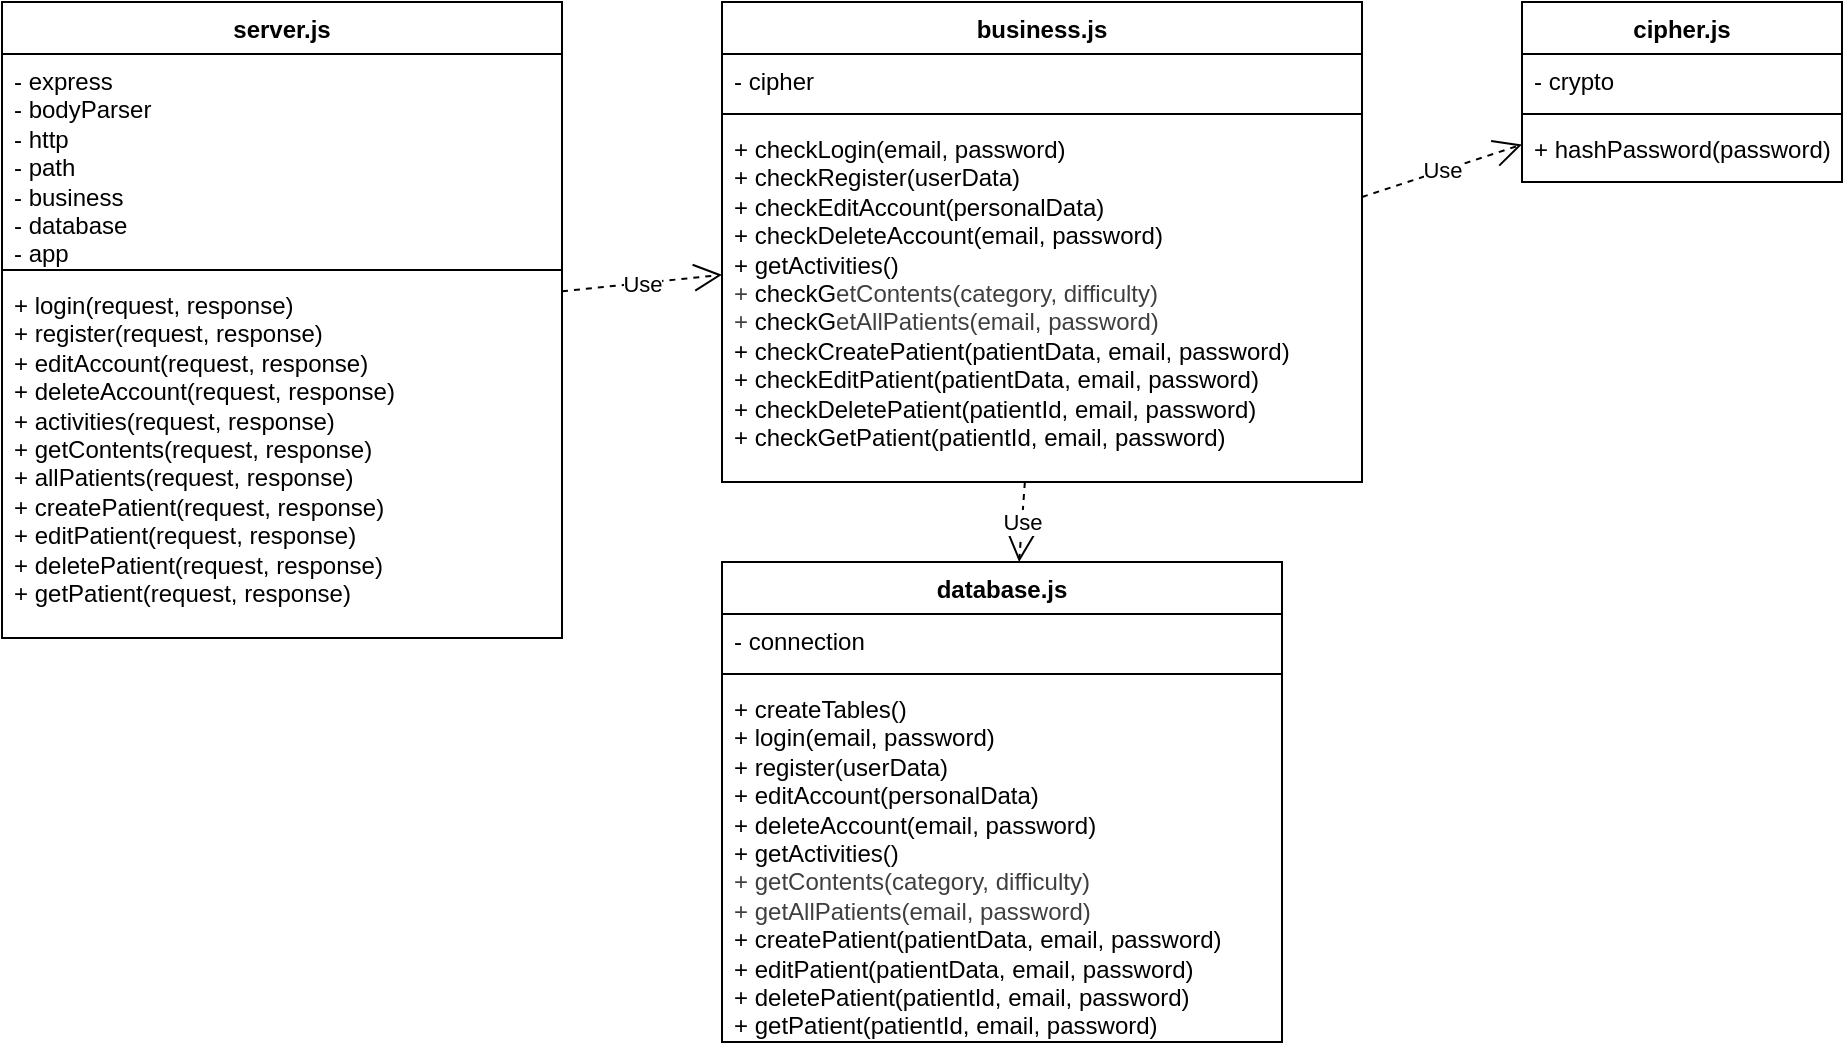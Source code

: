 <mxfile version="26.2.15">
  <diagram id="s0WLpJ-zIjvgW6TLwXRT" name="Pagina-1">
    <mxGraphModel dx="1042" dy="626" grid="1" gridSize="10" guides="1" tooltips="1" connect="1" arrows="1" fold="1" page="1" pageScale="1" pageWidth="827" pageHeight="1169" math="0" shadow="0">
      <root>
        <mxCell id="0" />
        <mxCell id="1" parent="0" />
        <mxCell id="SQni4erFYRXsBsb_zi0V-9" value="database.js" style="swimlane;fontStyle=1;align=center;verticalAlign=top;childLayout=stackLayout;horizontal=1;startSize=26;horizontalStack=0;resizeParent=1;resizeParentMax=0;resizeLast=0;collapsible=1;marginBottom=0;whiteSpace=wrap;html=1;" parent="1" vertex="1">
          <mxGeometry x="400" y="320" width="280" height="240" as="geometry" />
        </mxCell>
        <mxCell id="SQni4erFYRXsBsb_zi0V-10" value="- connection" style="text;strokeColor=none;fillColor=none;align=left;verticalAlign=top;spacingLeft=4;spacingRight=4;overflow=hidden;rotatable=0;points=[[0,0.5],[1,0.5]];portConstraint=eastwest;whiteSpace=wrap;html=1;" parent="SQni4erFYRXsBsb_zi0V-9" vertex="1">
          <mxGeometry y="26" width="280" height="26" as="geometry" />
        </mxCell>
        <mxCell id="SQni4erFYRXsBsb_zi0V-11" value="" style="line;strokeWidth=1;fillColor=none;align=left;verticalAlign=middle;spacingTop=-1;spacingLeft=3;spacingRight=3;rotatable=0;labelPosition=right;points=[];portConstraint=eastwest;strokeColor=inherit;" parent="SQni4erFYRXsBsb_zi0V-9" vertex="1">
          <mxGeometry y="52" width="280" height="8" as="geometry" />
        </mxCell>
        <mxCell id="SQni4erFYRXsBsb_zi0V-12" value="+ createTables()&lt;div&gt;&lt;div&gt;+ login(email, password)&lt;/div&gt;&lt;div&gt;+ register(userData)&lt;/div&gt;&lt;div&gt;+ editAccount(personalData)&lt;/div&gt;&lt;div&gt;+ deleteAccount(email, password)&lt;/div&gt;&lt;div&gt;+ getActivities()&lt;/div&gt;&lt;div&gt;&lt;span style=&quot;color: rgb(63, 63, 63);&quot;&gt;+ getContents(category, difficulty)&lt;/span&gt;&lt;/div&gt;&lt;div&gt;&lt;span style=&quot;color: rgb(63, 63, 63);&quot;&gt;+ getAllPatients(email, password)&lt;/span&gt;&lt;/div&gt;&lt;div&gt;+ createPatient(patientData, email, password)&lt;/div&gt;&lt;div&gt;+ editPatient(patientData, email, password)&lt;/div&gt;&lt;div&gt;+ deletePatient(patientId, email, password)&lt;/div&gt;&lt;div&gt;+ getPatient(patientId, email, password)&lt;/div&gt;&lt;/div&gt;" style="text;strokeColor=none;fillColor=none;align=left;verticalAlign=top;spacingLeft=4;spacingRight=4;overflow=hidden;rotatable=0;points=[[0,0.5],[1,0.5]];portConstraint=eastwest;whiteSpace=wrap;html=1;" parent="SQni4erFYRXsBsb_zi0V-9" vertex="1">
          <mxGeometry y="60" width="280" height="180" as="geometry" />
        </mxCell>
        <mxCell id="SQni4erFYRXsBsb_zi0V-32" value="Use" style="edgeStyle=none;shape=connector;rounded=0;orthogonalLoop=1;jettySize=auto;html=1;dashed=1;strokeColor=default;align=center;verticalAlign=middle;fontFamily=Helvetica;fontSize=11;fontColor=default;labelBackgroundColor=default;endArrow=open;endSize=12;" parent="1" source="SQni4erFYRXsBsb_zi0V-21" target="SQni4erFYRXsBsb_zi0V-9" edge="1">
          <mxGeometry relative="1" as="geometry" />
        </mxCell>
        <mxCell id="SQni4erFYRXsBsb_zi0V-17" value="server.js" style="swimlane;fontStyle=1;align=center;verticalAlign=top;childLayout=stackLayout;horizontal=1;startSize=26;horizontalStack=0;resizeParent=1;resizeParentMax=0;resizeLast=0;collapsible=1;marginBottom=0;whiteSpace=wrap;html=1;" parent="1" vertex="1">
          <mxGeometry x="40" y="40" width="280" height="318" as="geometry" />
        </mxCell>
        <mxCell id="SQni4erFYRXsBsb_zi0V-18" value="- express&lt;div&gt;- bodyParser&lt;/div&gt;&lt;div&gt;- http&lt;/div&gt;&lt;div&gt;- path&lt;/div&gt;&lt;div&gt;- business&lt;/div&gt;&lt;div&gt;- database&lt;/div&gt;&lt;div&gt;- app&lt;/div&gt;" style="text;strokeColor=none;fillColor=none;align=left;verticalAlign=top;spacingLeft=4;spacingRight=4;overflow=hidden;rotatable=0;points=[[0,0.5],[1,0.5]];portConstraint=eastwest;whiteSpace=wrap;html=1;" parent="SQni4erFYRXsBsb_zi0V-17" vertex="1">
          <mxGeometry y="26" width="280" height="104" as="geometry" />
        </mxCell>
        <mxCell id="SQni4erFYRXsBsb_zi0V-19" value="" style="line;strokeWidth=1;fillColor=none;align=left;verticalAlign=middle;spacingTop=-1;spacingLeft=3;spacingRight=3;rotatable=0;labelPosition=right;points=[];portConstraint=eastwest;strokeColor=inherit;" parent="SQni4erFYRXsBsb_zi0V-17" vertex="1">
          <mxGeometry y="130" width="280" height="8" as="geometry" />
        </mxCell>
        <mxCell id="SQni4erFYRXsBsb_zi0V-20" value="+ login(request, response)&lt;div&gt;+ register(request, response)&lt;/div&gt;&lt;div&gt;+ editAccount(request, response)&lt;/div&gt;&lt;div&gt;+ deleteAccount(request, response)&lt;/div&gt;&lt;div&gt;+ activities(request, response)&lt;/div&gt;&lt;div&gt;+ getContents(request, response)&lt;/div&gt;&lt;div&gt;+ allPatients(request, response)&lt;/div&gt;&lt;div&gt;+ createPatient(request, response)&lt;/div&gt;&lt;div&gt;+ editPatient(request, response)&lt;/div&gt;&lt;div&gt;+ deletePatient(request, response)&lt;/div&gt;&lt;div&gt;+ getPatient(request, response)&lt;/div&gt;" style="text;strokeColor=none;fillColor=none;align=left;verticalAlign=top;spacingLeft=4;spacingRight=4;overflow=hidden;rotatable=0;points=[[0,0.5],[1,0.5]];portConstraint=eastwest;whiteSpace=wrap;html=1;" parent="SQni4erFYRXsBsb_zi0V-17" vertex="1">
          <mxGeometry y="138" width="280" height="180" as="geometry" />
        </mxCell>
        <mxCell id="SQni4erFYRXsBsb_zi0V-21" value="business.js" style="swimlane;fontStyle=1;align=center;verticalAlign=top;childLayout=stackLayout;horizontal=1;startSize=26;horizontalStack=0;resizeParent=1;resizeParentMax=0;resizeLast=0;collapsible=1;marginBottom=0;whiteSpace=wrap;html=1;" parent="1" vertex="1">
          <mxGeometry x="400" y="40" width="320" height="240" as="geometry" />
        </mxCell>
        <mxCell id="SQni4erFYRXsBsb_zi0V-22" value="- cipher" style="text;strokeColor=none;fillColor=none;align=left;verticalAlign=top;spacingLeft=4;spacingRight=4;overflow=hidden;rotatable=0;points=[[0,0.5],[1,0.5]];portConstraint=eastwest;whiteSpace=wrap;html=1;" parent="SQni4erFYRXsBsb_zi0V-21" vertex="1">
          <mxGeometry y="26" width="320" height="26" as="geometry" />
        </mxCell>
        <mxCell id="SQni4erFYRXsBsb_zi0V-23" value="" style="line;strokeWidth=1;fillColor=none;align=left;verticalAlign=middle;spacingTop=-1;spacingLeft=3;spacingRight=3;rotatable=0;labelPosition=right;points=[];portConstraint=eastwest;strokeColor=inherit;" parent="SQni4erFYRXsBsb_zi0V-21" vertex="1">
          <mxGeometry y="52" width="320" height="8" as="geometry" />
        </mxCell>
        <mxCell id="SQni4erFYRXsBsb_zi0V-24" value="&lt;span style=&quot;color: light-dark(rgb(0, 0, 0), rgb(255, 255, 255)); background-color: transparent;&quot;&gt;+ checkLogin(email, password)&lt;/span&gt;&lt;div&gt;&lt;div&gt;+ checkRegister(userData)&lt;/div&gt;&lt;div&gt;+&amp;nbsp;&lt;span style=&quot;background-color: transparent; color: light-dark(rgb(0, 0, 0), rgb(255, 255, 255));&quot;&gt;checkE&lt;/span&gt;&lt;span style=&quot;background-color: transparent; color: light-dark(rgb(0, 0, 0), rgb(255, 255, 255));&quot;&gt;ditAccount(personalData)&lt;/span&gt;&lt;/div&gt;&lt;div&gt;+&amp;nbsp;&lt;span style=&quot;background-color: transparent; color: light-dark(rgb(0, 0, 0), rgb(255, 255, 255));&quot;&gt;checkD&lt;/span&gt;&lt;span style=&quot;background-color: transparent; color: light-dark(rgb(0, 0, 0), rgb(255, 255, 255));&quot;&gt;eleteAccount(email, password)&lt;/span&gt;&lt;/div&gt;&lt;div&gt;+ g&lt;span style=&quot;background-color: transparent; color: light-dark(rgb(0, 0, 0), rgb(255, 255, 255));&quot;&gt;etActivities()&lt;/span&gt;&lt;/div&gt;&lt;div&gt;&lt;span style=&quot;color: rgb(63, 63, 63);&quot;&gt;+&amp;nbsp;&lt;/span&gt;&lt;span style=&quot;background-color: transparent; color: light-dark(rgb(0, 0, 0), rgb(255, 255, 255));&quot;&gt;checkG&lt;/span&gt;&lt;span style=&quot;color: rgb(63, 63, 63); background-color: transparent;&quot;&gt;etContents(category, difficulty)&lt;/span&gt;&lt;/div&gt;&lt;div&gt;&lt;span style=&quot;color: rgb(63, 63, 63);&quot;&gt;+&amp;nbsp;&lt;/span&gt;&lt;span style=&quot;background-color: transparent; color: light-dark(rgb(0, 0, 0), rgb(255, 255, 255));&quot;&gt;checkG&lt;/span&gt;&lt;span style=&quot;color: rgb(63, 63, 63); background-color: transparent;&quot;&gt;etAllPatients(email, password)&lt;/span&gt;&lt;/div&gt;&lt;div&gt;+&amp;nbsp;&lt;span style=&quot;background-color: transparent; color: light-dark(rgb(0, 0, 0), rgb(255, 255, 255));&quot;&gt;checkC&lt;/span&gt;&lt;span style=&quot;background-color: transparent; color: light-dark(rgb(0, 0, 0), rgb(255, 255, 255));&quot;&gt;reatePatient(patientData, email, password)&lt;/span&gt;&lt;/div&gt;&lt;div&gt;+&amp;nbsp;&lt;span style=&quot;background-color: transparent; color: light-dark(rgb(0, 0, 0), rgb(255, 255, 255));&quot;&gt;checkE&lt;/span&gt;&lt;span style=&quot;background-color: transparent; color: light-dark(rgb(0, 0, 0), rgb(255, 255, 255));&quot;&gt;ditPatient(patientData, email, password)&lt;/span&gt;&lt;/div&gt;&lt;div&gt;+&amp;nbsp;&lt;span style=&quot;background-color: transparent; color: light-dark(rgb(0, 0, 0), rgb(255, 255, 255));&quot;&gt;checkD&lt;/span&gt;&lt;span style=&quot;background-color: transparent; color: light-dark(rgb(0, 0, 0), rgb(255, 255, 255));&quot;&gt;eletePatient(patientId, email, password)&lt;/span&gt;&lt;/div&gt;&lt;div&gt;+&amp;nbsp;&lt;span style=&quot;background-color: transparent; color: light-dark(rgb(0, 0, 0), rgb(255, 255, 255));&quot;&gt;checkG&lt;/span&gt;&lt;span style=&quot;background-color: transparent; color: light-dark(rgb(0, 0, 0), rgb(255, 255, 255));&quot;&gt;etPatient(patientId, email, password)&lt;/span&gt;&lt;/div&gt;&lt;/div&gt;" style="text;strokeColor=none;fillColor=none;align=left;verticalAlign=top;spacingLeft=4;spacingRight=4;overflow=hidden;rotatable=0;points=[[0,0.5],[1,0.5]];portConstraint=eastwest;whiteSpace=wrap;html=1;" parent="SQni4erFYRXsBsb_zi0V-21" vertex="1">
          <mxGeometry y="60" width="320" height="180" as="geometry" />
        </mxCell>
        <mxCell id="SQni4erFYRXsBsb_zi0V-25" value="Use" style="endArrow=open;endSize=12;dashed=1;html=1;rounded=0;" parent="1" source="SQni4erFYRXsBsb_zi0V-17" target="SQni4erFYRXsBsb_zi0V-21" edge="1">
          <mxGeometry width="160" relative="1" as="geometry">
            <mxPoint x="460" y="240" as="sourcePoint" />
            <mxPoint x="620" y="240" as="targetPoint" />
          </mxGeometry>
        </mxCell>
        <mxCell id="SQni4erFYRXsBsb_zi0V-27" value="cipher.js" style="swimlane;fontStyle=1;align=center;verticalAlign=top;childLayout=stackLayout;horizontal=1;startSize=26;horizontalStack=0;resizeParent=1;resizeParentMax=0;resizeLast=0;collapsible=1;marginBottom=0;whiteSpace=wrap;html=1;" parent="1" vertex="1">
          <mxGeometry x="800" y="40" width="160" height="90" as="geometry" />
        </mxCell>
        <mxCell id="SQni4erFYRXsBsb_zi0V-28" value="- crypto" style="text;strokeColor=none;fillColor=none;align=left;verticalAlign=top;spacingLeft=4;spacingRight=4;overflow=hidden;rotatable=0;points=[[0,0.5],[1,0.5]];portConstraint=eastwest;whiteSpace=wrap;html=1;" parent="SQni4erFYRXsBsb_zi0V-27" vertex="1">
          <mxGeometry y="26" width="160" height="26" as="geometry" />
        </mxCell>
        <mxCell id="SQni4erFYRXsBsb_zi0V-29" value="" style="line;strokeWidth=1;fillColor=none;align=left;verticalAlign=middle;spacingTop=-1;spacingLeft=3;spacingRight=3;rotatable=0;labelPosition=right;points=[];portConstraint=eastwest;strokeColor=inherit;" parent="SQni4erFYRXsBsb_zi0V-27" vertex="1">
          <mxGeometry y="52" width="160" height="8" as="geometry" />
        </mxCell>
        <mxCell id="SQni4erFYRXsBsb_zi0V-30" value="+ hashPassword(password)" style="text;strokeColor=none;fillColor=none;align=left;verticalAlign=top;spacingLeft=4;spacingRight=4;overflow=hidden;rotatable=0;points=[[0,0.5],[1,0.5]];portConstraint=eastwest;whiteSpace=wrap;html=1;" parent="SQni4erFYRXsBsb_zi0V-27" vertex="1">
          <mxGeometry y="60" width="160" height="30" as="geometry" />
        </mxCell>
        <mxCell id="SQni4erFYRXsBsb_zi0V-31" value="Use" style="edgeStyle=none;shape=connector;rounded=0;orthogonalLoop=1;jettySize=auto;html=1;dashed=1;strokeColor=default;align=center;verticalAlign=middle;fontFamily=Helvetica;fontSize=11;fontColor=default;labelBackgroundColor=default;endArrow=open;endSize=12;" parent="1" source="SQni4erFYRXsBsb_zi0V-24" target="SQni4erFYRXsBsb_zi0V-27" edge="1">
          <mxGeometry relative="1" as="geometry" />
        </mxCell>
      </root>
    </mxGraphModel>
  </diagram>
</mxfile>
